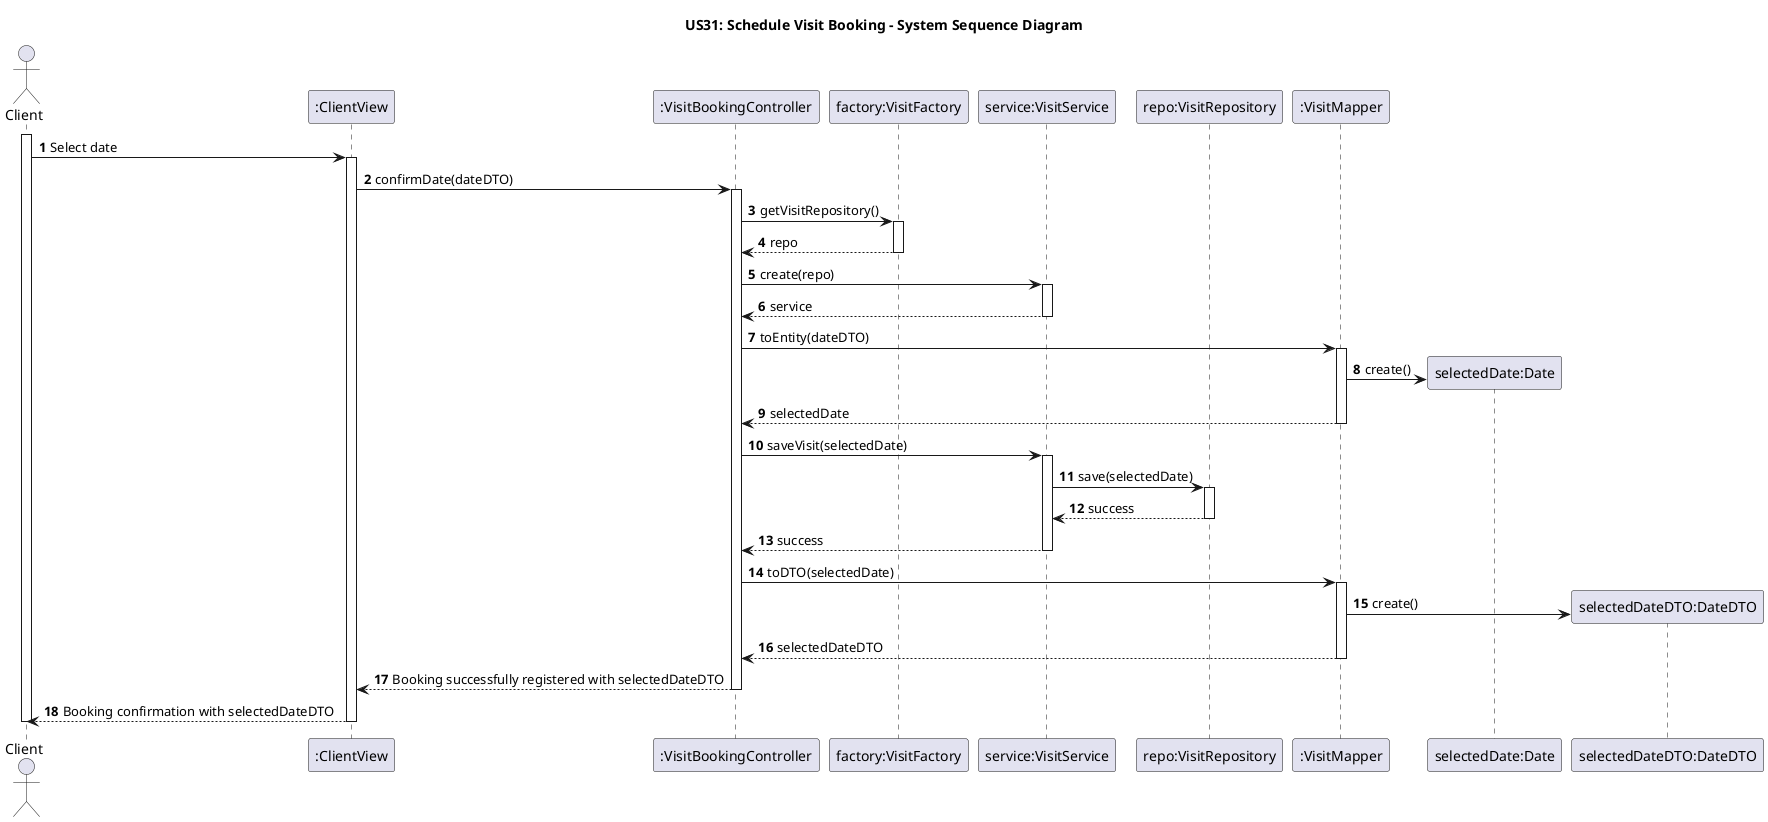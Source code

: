 @startuml
title US31: Schedule Visit Booking - System Sequence Diagram

autoactivate on
autonumber

actor "Client" as Client
participant ":ClientView" as UI
participant ":VisitBookingController" as Ctrl
participant "factory:VisitFactory" as Factory
participant "service:VisitService" as Service
participant "repo:VisitRepository" as Repo
participant ":VisitMapper" as Mapper

activate Client

Client -> UI: Select date
UI -> Ctrl: confirmDate(dateDTO)
Ctrl -> Factory: getVisitRepository()
Factory --> Ctrl: repo
Ctrl -> Service: create(repo)
Service --> Ctrl: service

Ctrl -> Mapper: toEntity(dateDTO)
Mapper -> "selectedDate:Date"**: create()
Mapper --> Ctrl: selectedDate

Ctrl -> Service: saveVisit(selectedDate)
Service -> Repo: save(selectedDate)
Repo --> Service: success
Service --> Ctrl: success

Ctrl -> Mapper: toDTO(selectedDate)
Mapper -> "selectedDateDTO:DateDTO"**: create()
Mapper --> Ctrl: selectedDateDTO
Ctrl --> UI: Booking successfully registered with selectedDateDTO
UI --> Client: Booking confirmation with selectedDateDTO

deactivate Client

@enduml